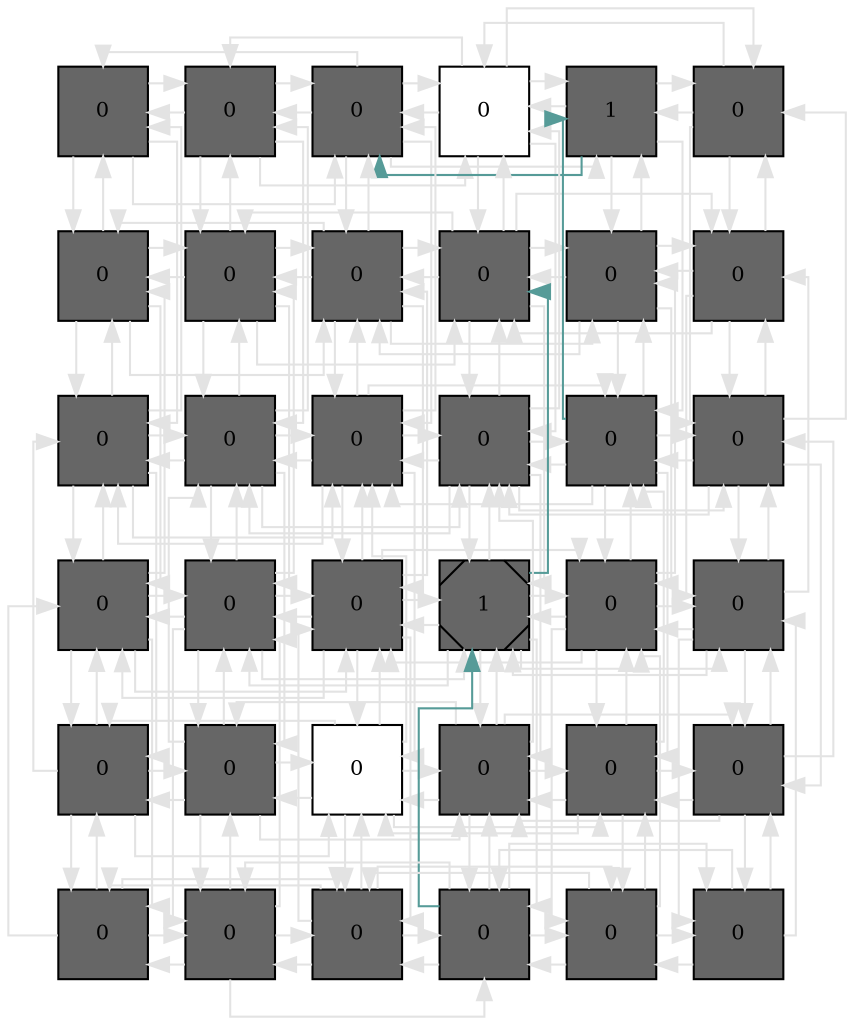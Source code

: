 digraph layout  {
rankdir=TB;
splines=ortho;
node [fixedsize=false, style=filled, width="0.6"];
edge [constraint=false];
0 [fillcolor="#666666", fontsize=10, label=0, shape=square, tooltip="name:  Insig_SREBP_SCAP ,\nin_degree: 4,\nout_degree: 4"];
1 [fillcolor="#666666", fontsize=10, label=0, shape=square, tooltip="name:  Cyp51_RNA ,\nin_degree: 5,\nout_degree: 5"];
2 [fillcolor="#666666", fontsize=10, label=0, shape=square, tooltip="name:  Cyp51_gene ,\nin_degree: 6,\nout_degree: 6"];
3 [fillcolor="#FFFFFF", fontsize=10, label=0, shape=square, tooltip="name: None,\nin_degree: 6,\nout_degree: 6"];
4 [fillcolor="#666666", fontsize=10, label=1, shape=square, tooltip="name:  Acetyl_CoA_acetyltransferase_gene ,\nin_degree: 5,\nout_degree: 5"];
5 [fillcolor="#666666", fontsize=10, label=0, shape=square, tooltip="name:  Acetyl_CoA_acetyltransferase_RNA ,\nin_degree: 4,\nout_degree: 4"];
6 [fillcolor="#666666", fontsize=10, label=0, shape=square, tooltip="name:  Cholesterol ,\nin_degree: 5,\nout_degree: 5"];
7 [fillcolor="#666666", fontsize=10, label=0, shape=square, tooltip="name:  Desmosterol ,\nin_degree: 6,\nout_degree: 6"];
8 [fillcolor="#666666", fontsize=10, label=0, shape=square, tooltip="name:  Septdehydrocholesterol ,\nin_degree: 7,\nout_degree: 7"];
9 [fillcolor="#666666", fontsize=10, label=0, shape=square, tooltip="name:  Lanosterol ,\nin_degree: 7,\nout_degree: 7"];
10 [fillcolor="#666666", fontsize=10, label=0, shape=square, tooltip="name:  HMG_CoA_Synthase_gene ,\nin_degree: 6,\nout_degree: 6"];
11 [fillcolor="#666666", fontsize=10, label=0, shape=square, tooltip="name:  HMG_CoA_Synthase_RNA ,\nin_degree: 5,\nout_degree: 5"];
12 [fillcolor="#666666", fontsize=10, label=0, shape=square, tooltip="name:  SREBP_SCAP ,\nin_degree: 6,\nout_degree: 6"];
13 [fillcolor="#666666", fontsize=10, label=0, shape=square, tooltip="name:  Cyp51 ,\nin_degree: 7,\nout_degree: 7"];
14 [fillcolor="#666666", fontsize=10, label=0, shape=square, tooltip="name:  pSREBP ,\nin_degree: 8,\nout_degree: 8"];
15 [fillcolor="#666666", fontsize=10, label=0, shape=square, tooltip="name:  Acetoacetyl_CoA ,\nin_degree: 8,\nout_degree: 8"];
16 [fillcolor="#666666", fontsize=10, label=0, shape=square, tooltip="name:  mSREBP ,\nin_degree: 7,\nout_degree: 7"];
17 [fillcolor="#666666", fontsize=10, label=0, shape=square, tooltip="name:  Acetyl_CoA_acetyltransferase ,\nin_degree: 6,\nout_degree: 6"];
18 [fillcolor="#666666", fontsize=10, label=0, shape=square, tooltip="name:  HMG_CoA_Reductase ,\nin_degree: 6,\nout_degree: 6"];
19 [fillcolor="#666666", fontsize=10, label=0, shape=square, tooltip="name:  Mevalonic_Acid ,\nin_degree: 7,\nout_degree: 7"];
20 [fillcolor="#666666", fontsize=10, label=0, shape=square, tooltip="name:  HMG_CoA_Reductase_RNA ,\nin_degree: 8,\nout_degree: 8"];
21 [fillcolor="#666666", fontsize=10, label=1, shape=Msquare, tooltip="name:  HMG_CoA ,\nin_degree: 8,\nout_degree: 8"];
22 [fillcolor="#666666", fontsize=10, label=0, shape=square, tooltip="name:  HMG_CoA_Reductase_gene ,\nin_degree: 7,\nout_degree: 7"];
23 [fillcolor="#666666", fontsize=10, label=0, shape=square, tooltip="name:  HMG_CoA_Synthase ,\nin_degree: 6,\nout_degree: 6"];
24 [fillcolor="#666666", fontsize=10, label=0, shape=square, tooltip="name:  Statins ,\nin_degree: 5,\nout_degree: 5"];
25 [fillcolor="#666666", fontsize=10, label=0, shape=square, tooltip="name:  Mevalonyl_pyrophosphate ,\nin_degree: 6,\nout_degree: 6"];
26 [fillcolor="#FFFFFF", fontsize=10, label=0, shape=square, tooltip="name: None,\nin_degree: 7,\nout_degree: 7"];
27 [fillcolor="#666666", fontsize=10, label=0, shape=square, tooltip="name:  Acetyl_CoA ,\nin_degree: 7,\nout_degree: 7"];
28 [fillcolor="#666666", fontsize=10, label=0, shape=square, tooltip="name:  FPP_Synthase_gene ,\nin_degree: 6,\nout_degree: 6"];
29 [fillcolor="#666666", fontsize=10, label=0, shape=square, tooltip="name:  FPP_Synthase_RNA ,\nin_degree: 5,\nout_degree: 5"];
30 [fillcolor="#666666", fontsize=10, label=0, shape=square, tooltip="name:  Dimethyl_allyl_pyrophosphate ,\nin_degree: 4,\nout_degree: 4"];
31 [fillcolor="#666666", fontsize=10, label=0, shape=square, tooltip="name:  Isopentenyl_pyrophosphate ,\nin_degree: 5,\nout_degree: 5"];
32 [fillcolor="#666666", fontsize=10, label=0, shape=square, tooltip="name:  Geranyl_pyrophosphate ,\nin_degree: 6,\nout_degree: 6"];
33 [fillcolor="#666666", fontsize=10, label=0, shape=square, tooltip="name:  Squaline ,\nin_degree: 6,\nout_degree: 6"];
34 [fillcolor="#666666", fontsize=10, label=0, shape=square, tooltip="name:  Farnesyl_pyrophosphate ,\nin_degree: 5,\nout_degree: 5"];
35 [fillcolor="#666666", fontsize=10, label=0, shape=square, tooltip="name:  FPP_Synthase ,\nin_degree: 4,\nout_degree: 4"];
0 -> 1  [color=grey89, style="penwidth(0.1)", tooltip=" ", weight=1];
0 -> 6  [color=grey89, style="penwidth(0.1)", tooltip=" ", weight=1];
0 -> 12  [color=grey89, style="penwidth(0.1)", tooltip=" ", weight=1];
0 -> 2  [color=grey89, style="penwidth(0.1)", tooltip=" ", weight=1];
1 -> 0  [color=grey89, style="penwidth(0.1)", tooltip=" ", weight=1];
1 -> 2  [color=grey89, style="penwidth(0.1)", tooltip=" ", weight=1];
1 -> 7  [color=grey89, style="penwidth(0.1)", tooltip=" ", weight=1];
1 -> 13  [color=grey89, style="penwidth(0.1)", tooltip=" ", weight=1];
1 -> 3  [color=grey89, style="penwidth(0.1)", tooltip=" ", weight=1];
2 -> 1  [color=grey89, style="penwidth(0.1)", tooltip=" ", weight=1];
2 -> 3  [color=grey89, style="penwidth(0.1)", tooltip=" ", weight=1];
2 -> 8  [color=grey89, style="penwidth(0.1)", tooltip=" ", weight=1];
2 -> 14  [color=grey89, style="penwidth(0.1)", tooltip=" ", weight=1];
2 -> 4  [color=grey89, style="penwidth(0.1)", tooltip=" ", weight=1];
2 -> 0  [color=grey89, style="penwidth(0.1)", tooltip=" ", weight=1];
3 -> 2  [color=grey89, style="penwidth(0.1)", tooltip=" ", weight=1];
3 -> 4  [color=grey89, style="penwidth(0.1)", tooltip=" ", weight=1];
3 -> 9  [color=grey89, style="penwidth(0.1)", tooltip=" ", weight=1];
3 -> 15  [color=grey89, style="penwidth(0.1)", tooltip=" ", weight=1];
3 -> 5  [color=grey89, style="penwidth(0.1)", tooltip=" ", weight=1];
3 -> 1  [color=grey89, style="penwidth(0.1)", tooltip=" ", weight=1];
4 -> 3  [color=grey89, style="penwidth(0.1)", tooltip=" ", weight=1];
4 -> 5  [color=grey89, style="penwidth(0.1)", tooltip=" ", weight=1];
4 -> 10  [color=grey89, style="penwidth(0.1)", tooltip=" ", weight=1];
4 -> 16  [color=grey89, style="penwidth(0.1)", tooltip=" ", weight=1];
4 -> 2  [color="#569B98", style="penwidth(0.1)", tooltip="16( mSREBP ) to 2( Cyp51_gene )", weight=1];
5 -> 4  [color=grey89, style="penwidth(0.1)", tooltip=" ", weight=1];
5 -> 11  [color=grey89, style="penwidth(0.1)", tooltip=" ", weight=1];
5 -> 17  [color=grey89, style="penwidth(0.1)", tooltip=" ", weight=1];
5 -> 3  [color=grey89, style="penwidth(0.1)", tooltip=" ", weight=1];
6 -> 0  [color=grey89, style="penwidth(0.1)", tooltip=" ", weight=1];
6 -> 7  [color=grey89, style="penwidth(0.1)", tooltip=" ", weight=1];
6 -> 12  [color=grey89, style="penwidth(0.1)", tooltip=" ", weight=1];
6 -> 18  [color=grey89, style="penwidth(0.1)", tooltip=" ", weight=1];
6 -> 8  [color=grey89, style="penwidth(0.1)", tooltip=" ", weight=1];
7 -> 1  [color=grey89, style="penwidth(0.1)", tooltip=" ", weight=1];
7 -> 6  [color=grey89, style="penwidth(0.1)", tooltip=" ", weight=1];
7 -> 8  [color=grey89, style="penwidth(0.1)", tooltip=" ", weight=1];
7 -> 13  [color=grey89, style="penwidth(0.1)", tooltip=" ", weight=1];
7 -> 19  [color=grey89, style="penwidth(0.1)", tooltip=" ", weight=1];
7 -> 9  [color=grey89, style="penwidth(0.1)", tooltip=" ", weight=1];
8 -> 2  [color=grey89, style="penwidth(0.1)", tooltip=" ", weight=1];
8 -> 7  [color=grey89, style="penwidth(0.1)", tooltip=" ", weight=1];
8 -> 9  [color=grey89, style="penwidth(0.1)", tooltip=" ", weight=1];
8 -> 14  [color=grey89, style="penwidth(0.1)", tooltip=" ", weight=1];
8 -> 20  [color=grey89, style="penwidth(0.1)", tooltip=" ", weight=1];
8 -> 10  [color=grey89, style="penwidth(0.1)", tooltip=" ", weight=1];
8 -> 6  [color=grey89, style="penwidth(0.1)", tooltip=" ", weight=1];
9 -> 3  [color=grey89, style="penwidth(0.1)", tooltip=" ", weight=1];
9 -> 8  [color=grey89, style="penwidth(0.1)", tooltip=" ", weight=1];
9 -> 10  [color=grey89, style="penwidth(0.1)", tooltip=" ", weight=1];
9 -> 15  [color=grey89, style="penwidth(0.1)", tooltip=" ", weight=1];
9 -> 21  [color=grey89, style="penwidth(0.1)", tooltip=" ", weight=1];
9 -> 11  [color=grey89, style="penwidth(0.1)", tooltip=" ", weight=1];
9 -> 7  [color=grey89, style="penwidth(0.1)", tooltip=" ", weight=1];
10 -> 4  [color=grey89, style="penwidth(0.1)", tooltip=" ", weight=1];
10 -> 9  [color=grey89, style="penwidth(0.1)", tooltip=" ", weight=1];
10 -> 11  [color=grey89, style="penwidth(0.1)", tooltip=" ", weight=1];
10 -> 16  [color=grey89, style="penwidth(0.1)", tooltip=" ", weight=1];
10 -> 22  [color=grey89, style="penwidth(0.1)", tooltip=" ", weight=1];
10 -> 8  [color=grey89, style="penwidth(0.1)", tooltip=" ", weight=1];
11 -> 5  [color=grey89, style="penwidth(0.1)", tooltip=" ", weight=1];
11 -> 10  [color=grey89, style="penwidth(0.1)", tooltip=" ", weight=1];
11 -> 17  [color=grey89, style="penwidth(0.1)", tooltip=" ", weight=1];
11 -> 23  [color=grey89, style="penwidth(0.1)", tooltip=" ", weight=1];
11 -> 9  [color=grey89, style="penwidth(0.1)", tooltip=" ", weight=1];
12 -> 6  [color=grey89, style="penwidth(0.1)", tooltip=" ", weight=1];
12 -> 13  [color=grey89, style="penwidth(0.1)", tooltip=" ", weight=1];
12 -> 18  [color=grey89, style="penwidth(0.1)", tooltip=" ", weight=1];
12 -> 24  [color=grey89, style="penwidth(0.1)", tooltip=" ", weight=1];
12 -> 0  [color=grey89, style="penwidth(0.1)", tooltip=" ", weight=1];
12 -> 14  [color=grey89, style="penwidth(0.1)", tooltip=" ", weight=1];
13 -> 7  [color=grey89, style="penwidth(0.1)", tooltip=" ", weight=1];
13 -> 12  [color=grey89, style="penwidth(0.1)", tooltip=" ", weight=1];
13 -> 14  [color=grey89, style="penwidth(0.1)", tooltip=" ", weight=1];
13 -> 19  [color=grey89, style="penwidth(0.1)", tooltip=" ", weight=1];
13 -> 25  [color=grey89, style="penwidth(0.1)", tooltip=" ", weight=1];
13 -> 1  [color=grey89, style="penwidth(0.1)", tooltip=" ", weight=1];
13 -> 15  [color=grey89, style="penwidth(0.1)", tooltip=" ", weight=1];
14 -> 8  [color=grey89, style="penwidth(0.1)", tooltip=" ", weight=1];
14 -> 13  [color=grey89, style="penwidth(0.1)", tooltip=" ", weight=1];
14 -> 15  [color=grey89, style="penwidth(0.1)", tooltip=" ", weight=1];
14 -> 20  [color=grey89, style="penwidth(0.1)", tooltip=" ", weight=1];
14 -> 26  [color=grey89, style="penwidth(0.1)", tooltip=" ", weight=1];
14 -> 2  [color=grey89, style="penwidth(0.1)", tooltip=" ", weight=1];
14 -> 16  [color=grey89, style="penwidth(0.1)", tooltip=" ", weight=1];
14 -> 12  [color=grey89, style="penwidth(0.1)", tooltip=" ", weight=1];
15 -> 9  [color=grey89, style="penwidth(0.1)", tooltip=" ", weight=1];
15 -> 14  [color=grey89, style="penwidth(0.1)", tooltip=" ", weight=1];
15 -> 16  [color=grey89, style="penwidth(0.1)", tooltip=" ", weight=1];
15 -> 21  [color=grey89, style="penwidth(0.1)", tooltip=" ", weight=1];
15 -> 27  [color=grey89, style="penwidth(0.1)", tooltip=" ", weight=1];
15 -> 3  [color=grey89, style="penwidth(0.1)", tooltip=" ", weight=1];
15 -> 17  [color=grey89, style="penwidth(0.1)", tooltip=" ", weight=1];
15 -> 13  [color=grey89, style="penwidth(0.1)", tooltip=" ", weight=1];
16 -> 10  [color=grey89, style="penwidth(0.1)", tooltip=" ", weight=1];
16 -> 15  [color=grey89, style="penwidth(0.1)", tooltip=" ", weight=1];
16 -> 17  [color=grey89, style="penwidth(0.1)", tooltip=" ", weight=1];
16 -> 22  [color=grey89, style="penwidth(0.1)", tooltip=" ", weight=1];
16 -> 28  [color=grey89, style="penwidth(0.1)", tooltip=" ", weight=1];
16 -> 4  [color="#569B98", style="penwidth(0.1)", tooltip="16( mSREBP ) to 2( Cyp51_gene )", weight=1];
16 -> 14  [color=grey89, style="penwidth(0.1)", tooltip=" ", weight=1];
17 -> 11  [color=grey89, style="penwidth(0.1)", tooltip=" ", weight=1];
17 -> 16  [color=grey89, style="penwidth(0.1)", tooltip=" ", weight=1];
17 -> 23  [color=grey89, style="penwidth(0.1)", tooltip=" ", weight=1];
17 -> 29  [color=grey89, style="penwidth(0.1)", tooltip=" ", weight=1];
17 -> 5  [color=grey89, style="penwidth(0.1)", tooltip=" ", weight=1];
17 -> 15  [color=grey89, style="penwidth(0.1)", tooltip=" ", weight=1];
18 -> 12  [color=grey89, style="penwidth(0.1)", tooltip=" ", weight=1];
18 -> 19  [color=grey89, style="penwidth(0.1)", tooltip=" ", weight=1];
18 -> 24  [color=grey89, style="penwidth(0.1)", tooltip=" ", weight=1];
18 -> 30  [color=grey89, style="penwidth(0.1)", tooltip=" ", weight=1];
18 -> 6  [color=grey89, style="penwidth(0.1)", tooltip=" ", weight=1];
18 -> 20  [color=grey89, style="penwidth(0.1)", tooltip=" ", weight=1];
19 -> 13  [color=grey89, style="penwidth(0.1)", tooltip=" ", weight=1];
19 -> 18  [color=grey89, style="penwidth(0.1)", tooltip=" ", weight=1];
19 -> 20  [color=grey89, style="penwidth(0.1)", tooltip=" ", weight=1];
19 -> 25  [color=grey89, style="penwidth(0.1)", tooltip=" ", weight=1];
19 -> 31  [color=grey89, style="penwidth(0.1)", tooltip=" ", weight=1];
19 -> 7  [color=grey89, style="penwidth(0.1)", tooltip=" ", weight=1];
19 -> 21  [color=grey89, style="penwidth(0.1)", tooltip=" ", weight=1];
20 -> 14  [color=grey89, style="penwidth(0.1)", tooltip=" ", weight=1];
20 -> 19  [color=grey89, style="penwidth(0.1)", tooltip=" ", weight=1];
20 -> 21  [color=grey89, style="penwidth(0.1)", tooltip=" ", weight=1];
20 -> 26  [color=grey89, style="penwidth(0.1)", tooltip=" ", weight=1];
20 -> 32  [color=grey89, style="penwidth(0.1)", tooltip=" ", weight=1];
20 -> 8  [color=grey89, style="penwidth(0.1)", tooltip=" ", weight=1];
20 -> 22  [color=grey89, style="penwidth(0.1)", tooltip=" ", weight=1];
20 -> 18  [color=grey89, style="penwidth(0.1)", tooltip=" ", weight=1];
21 -> 15  [color=grey89, style="penwidth(0.1)", tooltip=" ", weight=1];
21 -> 20  [color=grey89, style="penwidth(0.1)", tooltip=" ", weight=1];
21 -> 22  [color=grey89, style="penwidth(0.1)", tooltip=" ", weight=1];
21 -> 27  [color=grey89, style="penwidth(0.1)", tooltip=" ", weight=1];
21 -> 33  [color=grey89, style="penwidth(0.1)", tooltip=" ", weight=1];
21 -> 9  [color="#569B98", style="penwidth(0.1)", tooltip="33( Squaline ) to 9( Lanosterol )", weight=1];
21 -> 23  [color=grey89, style="penwidth(0.1)", tooltip=" ", weight=1];
21 -> 19  [color=grey89, style="penwidth(0.1)", tooltip=" ", weight=1];
22 -> 16  [color=grey89, style="penwidth(0.1)", tooltip=" ", weight=1];
22 -> 21  [color=grey89, style="penwidth(0.1)", tooltip=" ", weight=1];
22 -> 23  [color=grey89, style="penwidth(0.1)", tooltip=" ", weight=1];
22 -> 28  [color=grey89, style="penwidth(0.1)", tooltip=" ", weight=1];
22 -> 34  [color=grey89, style="penwidth(0.1)", tooltip=" ", weight=1];
22 -> 10  [color=grey89, style="penwidth(0.1)", tooltip=" ", weight=1];
22 -> 20  [color=grey89, style="penwidth(0.1)", tooltip=" ", weight=1];
23 -> 17  [color=grey89, style="penwidth(0.1)", tooltip=" ", weight=1];
23 -> 22  [color=grey89, style="penwidth(0.1)", tooltip=" ", weight=1];
23 -> 29  [color=grey89, style="penwidth(0.1)", tooltip=" ", weight=1];
23 -> 35  [color=grey89, style="penwidth(0.1)", tooltip=" ", weight=1];
23 -> 11  [color=grey89, style="penwidth(0.1)", tooltip=" ", weight=1];
23 -> 21  [color=grey89, style="penwidth(0.1)", tooltip=" ", weight=1];
24 -> 18  [color=grey89, style="penwidth(0.1)", tooltip=" ", weight=1];
24 -> 25  [color=grey89, style="penwidth(0.1)", tooltip=" ", weight=1];
24 -> 30  [color=grey89, style="penwidth(0.1)", tooltip=" ", weight=1];
24 -> 12  [color=grey89, style="penwidth(0.1)", tooltip=" ", weight=1];
24 -> 26  [color=grey89, style="penwidth(0.1)", tooltip=" ", weight=1];
25 -> 19  [color=grey89, style="penwidth(0.1)", tooltip=" ", weight=1];
25 -> 24  [color=grey89, style="penwidth(0.1)", tooltip=" ", weight=1];
25 -> 26  [color=grey89, style="penwidth(0.1)", tooltip=" ", weight=1];
25 -> 31  [color=grey89, style="penwidth(0.1)", tooltip=" ", weight=1];
25 -> 13  [color=grey89, style="penwidth(0.1)", tooltip=" ", weight=1];
25 -> 27  [color=grey89, style="penwidth(0.1)", tooltip=" ", weight=1];
26 -> 20  [color=grey89, style="penwidth(0.1)", tooltip=" ", weight=1];
26 -> 25  [color=grey89, style="penwidth(0.1)", tooltip=" ", weight=1];
26 -> 27  [color=grey89, style="penwidth(0.1)", tooltip=" ", weight=1];
26 -> 32  [color=grey89, style="penwidth(0.1)", tooltip=" ", weight=1];
26 -> 14  [color=grey89, style="penwidth(0.1)", tooltip=" ", weight=1];
26 -> 28  [color=grey89, style="penwidth(0.1)", tooltip=" ", weight=1];
26 -> 24  [color=grey89, style="penwidth(0.1)", tooltip=" ", weight=1];
27 -> 21  [color=grey89, style="penwidth(0.1)", tooltip=" ", weight=1];
27 -> 26  [color=grey89, style="penwidth(0.1)", tooltip=" ", weight=1];
27 -> 28  [color=grey89, style="penwidth(0.1)", tooltip=" ", weight=1];
27 -> 33  [color=grey89, style="penwidth(0.1)", tooltip=" ", weight=1];
27 -> 15  [color=grey89, style="penwidth(0.1)", tooltip=" ", weight=1];
27 -> 29  [color=grey89, style="penwidth(0.1)", tooltip=" ", weight=1];
27 -> 25  [color=grey89, style="penwidth(0.1)", tooltip=" ", weight=1];
28 -> 22  [color=grey89, style="penwidth(0.1)", tooltip=" ", weight=1];
28 -> 27  [color=grey89, style="penwidth(0.1)", tooltip=" ", weight=1];
28 -> 29  [color=grey89, style="penwidth(0.1)", tooltip=" ", weight=1];
28 -> 34  [color=grey89, style="penwidth(0.1)", tooltip=" ", weight=1];
28 -> 16  [color=grey89, style="penwidth(0.1)", tooltip=" ", weight=1];
28 -> 26  [color=grey89, style="penwidth(0.1)", tooltip=" ", weight=1];
29 -> 23  [color=grey89, style="penwidth(0.1)", tooltip=" ", weight=1];
29 -> 28  [color=grey89, style="penwidth(0.1)", tooltip=" ", weight=1];
29 -> 35  [color=grey89, style="penwidth(0.1)", tooltip=" ", weight=1];
29 -> 17  [color=grey89, style="penwidth(0.1)", tooltip=" ", weight=1];
29 -> 27  [color=grey89, style="penwidth(0.1)", tooltip=" ", weight=1];
30 -> 24  [color=grey89, style="penwidth(0.1)", tooltip=" ", weight=1];
30 -> 31  [color=grey89, style="penwidth(0.1)", tooltip=" ", weight=1];
30 -> 18  [color=grey89, style="penwidth(0.1)", tooltip=" ", weight=1];
30 -> 32  [color=grey89, style="penwidth(0.1)", tooltip=" ", weight=1];
31 -> 25  [color=grey89, style="penwidth(0.1)", tooltip=" ", weight=1];
31 -> 30  [color=grey89, style="penwidth(0.1)", tooltip=" ", weight=1];
31 -> 32  [color=grey89, style="penwidth(0.1)", tooltip=" ", weight=1];
31 -> 19  [color=grey89, style="penwidth(0.1)", tooltip=" ", weight=1];
31 -> 33  [color=grey89, style="penwidth(0.1)", tooltip=" ", weight=1];
32 -> 26  [color=grey89, style="penwidth(0.1)", tooltip=" ", weight=1];
32 -> 31  [color=grey89, style="penwidth(0.1)", tooltip=" ", weight=1];
32 -> 33  [color=grey89, style="penwidth(0.1)", tooltip=" ", weight=1];
32 -> 20  [color=grey89, style="penwidth(0.1)", tooltip=" ", weight=1];
32 -> 34  [color=grey89, style="penwidth(0.1)", tooltip=" ", weight=1];
32 -> 30  [color=grey89, style="penwidth(0.1)", tooltip=" ", weight=1];
33 -> 27  [color=grey89, style="penwidth(0.1)", tooltip=" ", weight=1];
33 -> 32  [color=grey89, style="penwidth(0.1)", tooltip=" ", weight=1];
33 -> 34  [color=grey89, style="penwidth(0.1)", tooltip=" ", weight=1];
33 -> 21  [color="#569B98", style="penwidth(0.1)", tooltip="33( Squaline ) to 9( Lanosterol )", weight=1];
33 -> 35  [color=grey89, style="penwidth(0.1)", tooltip=" ", weight=1];
33 -> 31  [color=grey89, style="penwidth(0.1)", tooltip=" ", weight=1];
34 -> 28  [color=grey89, style="penwidth(0.1)", tooltip=" ", weight=1];
34 -> 33  [color=grey89, style="penwidth(0.1)", tooltip=" ", weight=1];
34 -> 35  [color=grey89, style="penwidth(0.1)", tooltip=" ", weight=1];
34 -> 22  [color=grey89, style="penwidth(0.1)", tooltip=" ", weight=1];
34 -> 32  [color=grey89, style="penwidth(0.1)", tooltip=" ", weight=1];
35 -> 29  [color=grey89, style="penwidth(0.1)", tooltip=" ", weight=1];
35 -> 34  [color=grey89, style="penwidth(0.1)", tooltip=" ", weight=1];
35 -> 23  [color=grey89, style="penwidth(0.1)", tooltip=" ", weight=1];
35 -> 33  [color=grey89, style="penwidth(0.1)", tooltip=" ", weight=1];
edge [constraint=true, style=invis];

0 -> 6 -> 12 -> 18 -> 24 -> 30;
1 -> 7 -> 13 -> 19 -> 25 -> 31;
2 -> 8 -> 14 -> 20 -> 26 -> 32;
3 -> 9 -> 15 -> 21 -> 27 -> 33;
4 -> 10 -> 16 -> 22 -> 28 -> 34;
5 -> 11 -> 17 -> 23 -> 29 -> 35;
rank = same {0 -> 1 -> 2 -> 3 -> 4 -> 5};
rank = same {6 -> 7 -> 8 -> 9 -> 10 -> 11};
rank = same {12 -> 13 -> 14 -> 15 -> 16 -> 17};
rank = same {18 -> 19 -> 20 -> 21 -> 22 -> 23};
rank = same {24 -> 25 -> 26 -> 27 -> 28 -> 29};
rank = same {30 -> 31 -> 32 -> 33 -> 34 -> 35};
}